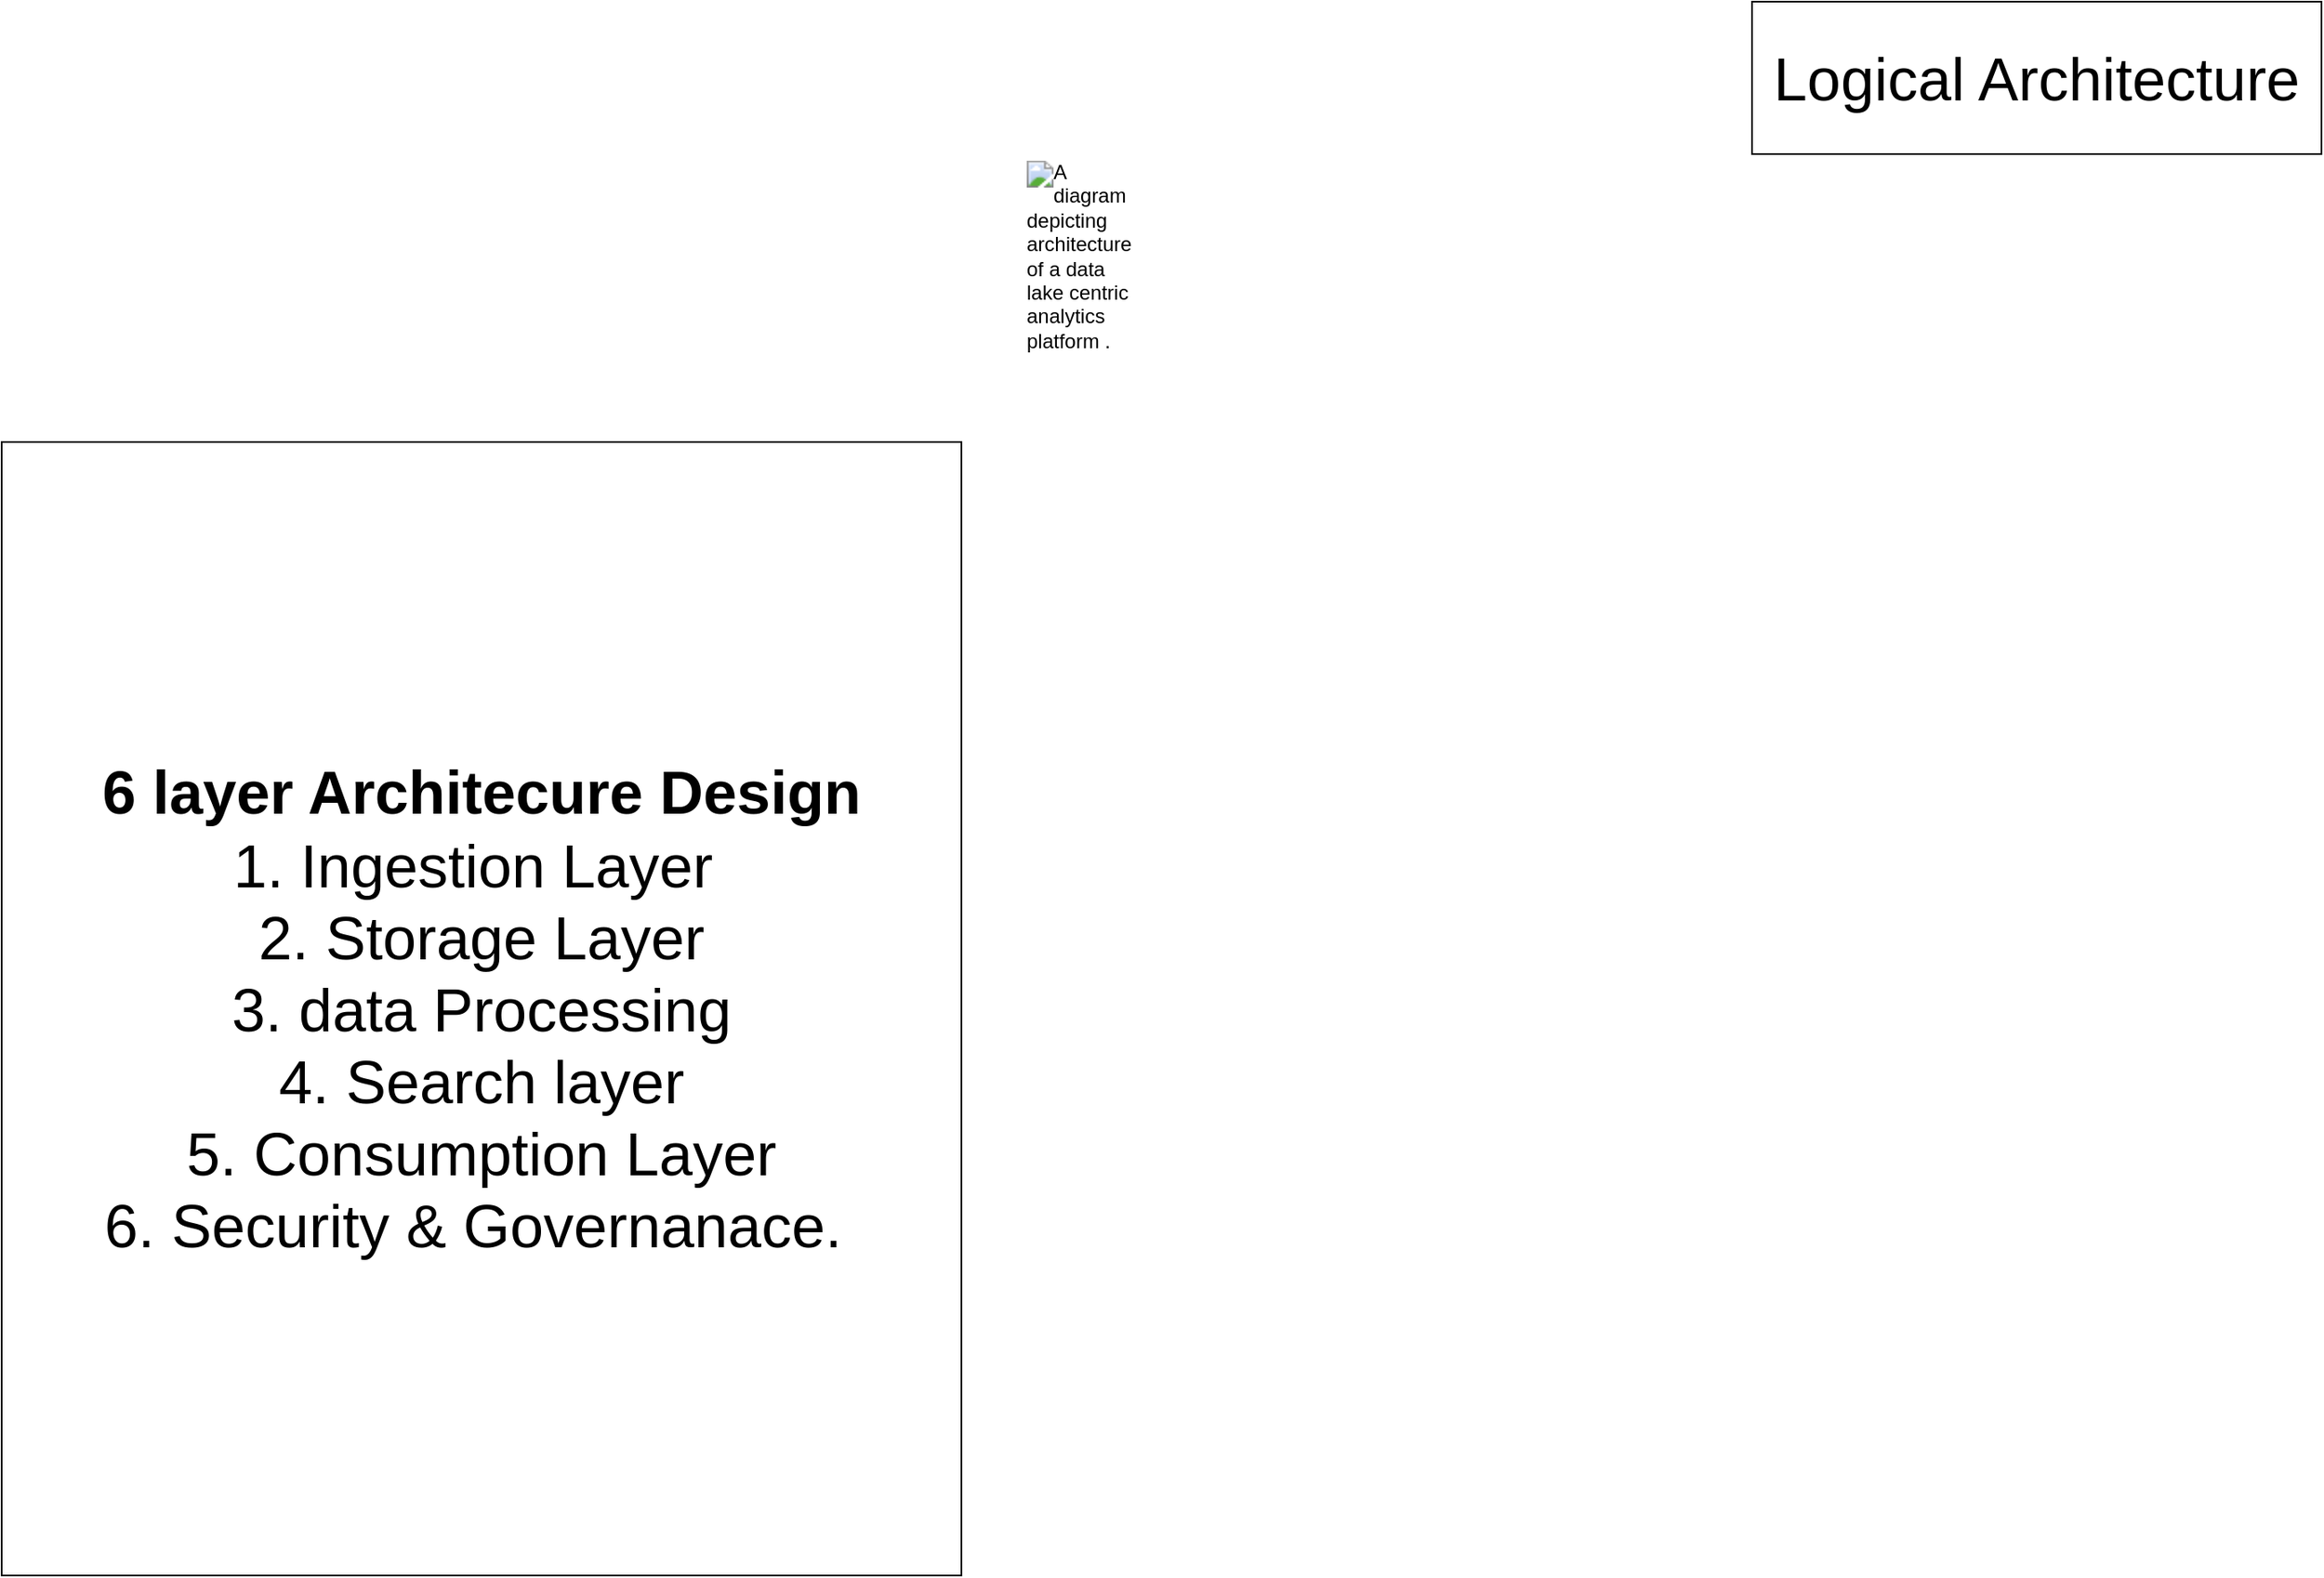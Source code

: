 <mxfile version="28.1.2" pages="2">
  <diagram name="JABIL DATA LAKE LOGICAL HLD" id="-YFDfGHUU_u754_YiHf0">
    <mxGraphModel dx="2888" dy="1192" grid="1" gridSize="10" guides="1" tooltips="1" connect="1" arrows="1" fold="1" page="0" pageScale="1" pageWidth="850" pageHeight="1100" background="#ffffff" math="0" shadow="0">
      <root>
        <mxCell id="0" />
        <mxCell id="1" parent="0" />
        <UserObject label="&lt;img src=&quot;https://docs.aws.amazon.com/images/whitepapers/latest/aws-serverless-data-analytics-pipeline/images/dl-analytics.png&quot; alt=&quot;A diagram depicting architecture of a data lake centric analytics platform .&quot;&gt;" id="8NLZPGmA31tU2e186tmJ-2">
          <mxCell style="text;whiteSpace=wrap;html=1;" vertex="1" parent="1">
            <mxGeometry x="240" y="254.889" width="28" height="36" as="geometry" />
          </mxCell>
        </UserObject>
        <mxCell id="8NLZPGmA31tU2e186tmJ-3" value="&lt;font style=&quot;font-size: 36px;&quot;&gt;Logical Architecture&lt;/font&gt;" style="rounded=0;whiteSpace=wrap;html=1;" vertex="1" parent="1">
          <mxGeometry x="675" y="167" width="340" height="91" as="geometry" />
        </mxCell>
        <mxCell id="8NLZPGmA31tU2e186tmJ-5" value="&lt;font style=&quot;font-size: 36px;&quot;&gt;&lt;b&gt;6 layer Architecure Design&lt;/b&gt;&lt;/font&gt;&lt;div&gt;&lt;font style=&quot;font-size: 36px;&quot;&gt;1. Ingestion Layer&amp;nbsp;&lt;/font&gt;&lt;/div&gt;&lt;div&gt;&lt;font style=&quot;font-size: 36px;&quot;&gt;2. Storage Layer&lt;/font&gt;&lt;/div&gt;&lt;div&gt;&lt;font style=&quot;font-size: 36px;&quot;&gt;3. data Processing&lt;/font&gt;&lt;/div&gt;&lt;div&gt;&lt;font style=&quot;font-size: 36px;&quot;&gt;4. Search layer&lt;/font&gt;&lt;/div&gt;&lt;div&gt;&lt;font style=&quot;font-size: 36px;&quot;&gt;5. Consumption Layer&lt;/font&gt;&lt;/div&gt;&lt;div&gt;&lt;font style=&quot;font-size: 36px;&quot;&gt;6. Security &amp;amp; Governanace.&amp;nbsp;&lt;/font&gt;&lt;/div&gt;" style="rounded=0;whiteSpace=wrap;html=1;" vertex="1" parent="1">
          <mxGeometry x="-370" y="430" width="573" height="677" as="geometry" />
        </mxCell>
      </root>
    </mxGraphModel>
  </diagram>
  <diagram id="VfmURyF4W2bEY89AcFUT" name="JABIL DATA LAKE-SERVERLESS HLD">
    <mxGraphModel dx="6576" dy="3984" grid="1" gridSize="10" guides="0" tooltips="1" connect="1" arrows="1" fold="1" page="0" pageScale="1" pageWidth="827" pageHeight="1169" background="#FFFFFF" math="0" shadow="0">
      <root>
        <mxCell id="0" />
        <mxCell id="1" parent="0" />
        <mxCell id="KSOlp6hTZjQlTHWHe6NI-13" value="" style="whiteSpace=wrap;html=1;direction=south;fillColor=light-dark(#66B2FF, #0c549d);points=[[0,0,0,0,0],[0,0.25,0,0,0],[0,0.5,0,0,0],[0,0.75,0,0,0],[0,1,0,0,0],[0.25,0,0,0,0],[0.25,1,0,0,0],[0.5,1,0,0,0],[0.75,0,0,0,0],[0.75,1,0,0,0],[0.96,0.09,0,0,0],[0.98,0.33,0,0,0],[0.99,0.12,0,0,0],[0.99,0.32,0,0,0],[0.99,0.34,0,0,0],[0.99,0.6,0,0,0],[1,0,0,0,0],[1,0.08,0,0,0],[1,0.08,0,1,0],[1,0.15,0,1,0],[1,0.17,0,3,0],[1,0.19,0,0,0],[1,0.22,0,1,0],[1,0.25,0,0,0],[1,0.39,0,1,0],[1,0.43,0,1,0],[1,0.47,0,2,0],[1,0.5,0,0,0],[1,0.58,0,0,0],[1,0.68,0,0,0],[1,0.75,0,0,0],[1,0.82,0,4,0],[1,0.91,0,4,0],[1,1,0,0,0]];rounded=0;" vertex="1" parent="1">
          <mxGeometry x="55.0" y="-8" width="119.23" height="730" as="geometry" />
        </mxCell>
        <mxCell id="KSOlp6hTZjQlTHWHe6NI-35" style="edgeStyle=orthogonalEdgeStyle;rounded=0;orthogonalLoop=1;jettySize=auto;html=1;exitX=1;exitY=0.25;exitDx=0;exitDy=0;exitPerimeter=0;fillColor=#cdeb8b;strokeColor=#36393d;strokeWidth=3;flowAnimation=0;" edge="1" parent="1" source="GlIaEWgltcIv1uR_gTgp-1" target="KSOlp6hTZjQlTHWHe6NI-14">
          <mxGeometry relative="1" as="geometry" />
        </mxCell>
        <mxCell id="GlIaEWgltcIv1uR_gTgp-1" value="" style="points=[[0,0,0],[0.25,0,0],[0.5,0,0],[0.75,0,0],[1,0,0],[0,1,0],[0.25,1,0],[0.5,1,0],[0.75,1,0],[1,1,0],[0,0.25,0],[0,0.5,0],[0,0.75,0],[1,0.25,0],[1,0.5,0],[1,0.75,0]];outlineConnect=0;fontColor=#232F3E;fillColor=#8C4FFF;strokeColor=#ffffff;dashed=0;verticalLabelPosition=bottom;verticalAlign=top;align=center;html=1;fontSize=12;fontStyle=0;aspect=fixed;shape=mxgraph.aws4.resourceIcon;resIcon=mxgraph.aws4.data_exchange;rounded=0;" vertex="1" parent="1">
          <mxGeometry x="80" y="10" width="50" height="50" as="geometry" />
        </mxCell>
        <mxCell id="KSOlp6hTZjQlTHWHe6NI-37" style="edgeStyle=orthogonalEdgeStyle;rounded=0;orthogonalLoop=1;jettySize=auto;html=1;exitX=1;exitY=0.5;exitDx=0;exitDy=0;exitPerimeter=0;fillColor=#cdeb8b;strokeColor=#36393d;startArrow=none;startFill=0;endArrow=none;endFill=0;" edge="1" parent="1" source="GlIaEWgltcIv1uR_gTgp-2">
          <mxGeometry relative="1" as="geometry">
            <mxPoint x="382" y="145" as="targetPoint" />
          </mxGeometry>
        </mxCell>
        <mxCell id="GlIaEWgltcIv1uR_gTgp-2" value="" style="points=[[0,0,0],[0.25,0,0],[0.5,0,0],[0.75,0,0],[1,0,0],[0,1,0],[0.25,1,0],[0.5,1,0],[0.75,1,0],[1,1,0],[0,0.25,0],[0,0.5,0],[0,0.75,0],[1,0.25,0],[1,0.5,0],[1,0.75,0]];outlineConnect=0;fontColor=#232F3E;fillColor=#E7157B;strokeColor=#ffffff;dashed=0;verticalLabelPosition=bottom;verticalAlign=top;align=center;html=1;fontSize=12;fontStyle=0;aspect=fixed;shape=mxgraph.aws4.resourceIcon;resIcon=mxgraph.aws4.appflow;rounded=0;" vertex="1" parent="1">
          <mxGeometry x="80" y="120" width="50" height="50" as="geometry" />
        </mxCell>
        <mxCell id="KSOlp6hTZjQlTHWHe6NI-39" style="edgeStyle=orthogonalEdgeStyle;rounded=0;orthogonalLoop=1;jettySize=auto;html=1;exitX=1;exitY=0.5;exitDx=0;exitDy=0;exitPerimeter=0;endArrow=none;endFill=0;fillColor=#cdeb8b;strokeColor=#36393d;strokeWidth=1;" edge="1" parent="1" source="KSOlp6hTZjQlTHWHe6NI-1">
          <mxGeometry relative="1" as="geometry">
            <mxPoint x="385.556" y="260" as="targetPoint" />
          </mxGeometry>
        </mxCell>
        <mxCell id="KSOlp6hTZjQlTHWHe6NI-1" value="" style="points=[[0,0,0],[0.25,0,0],[0.5,0,0],[0.75,0,0],[1,0,0],[0,1,0],[0.25,1,0],[0.5,1,0],[0.75,1,0],[1,1,0],[0,0.25,0],[0,0.5,0],[0,0.75,0],[1,0.25,0],[1,0.5,0],[1,0.75,0]];outlineConnect=0;fontColor=#232F3E;fillColor=#ED7100;strokeColor=#ffffff;dashed=0;verticalLabelPosition=bottom;verticalAlign=top;align=center;html=1;fontSize=12;fontStyle=0;aspect=fixed;shape=mxgraph.aws4.resourceIcon;resIcon=mxgraph.aws4.fargate;rounded=0;" vertex="1" parent="1">
          <mxGeometry x="80" y="230" width="60" height="60" as="geometry" />
        </mxCell>
        <mxCell id="KSOlp6hTZjQlTHWHe6NI-40" style="edgeStyle=orthogonalEdgeStyle;rounded=0;orthogonalLoop=1;jettySize=auto;html=1;endArrow=none;endFill=0;fillColor=#cdeb8b;strokeColor=#36393d;exitX=0.819;exitY=0.426;exitDx=0;exitDy=0;exitPerimeter=0;" edge="1" parent="1" source="KSOlp6hTZjQlTHWHe6NI-2">
          <mxGeometry relative="1" as="geometry">
            <mxPoint x="385.111" y="367.667" as="targetPoint" />
          </mxGeometry>
        </mxCell>
        <mxCell id="KSOlp6hTZjQlTHWHe6NI-2" value="" style="outlineConnect=0;fontColor=#232F3E;gradientColor=none;fillColor=#01A88D;strokeColor=none;dashed=0;verticalLabelPosition=bottom;verticalAlign=top;align=center;html=1;fontSize=12;fontStyle=0;aspect=fixed;shape=mxgraph.aws4.transfer_for_sftp_resource;rounded=0;" vertex="1" parent="1">
          <mxGeometry x="99" y="343" width="58.46" height="60" as="geometry" />
        </mxCell>
        <mxCell id="KSOlp6hTZjQlTHWHe6NI-41" style="edgeStyle=orthogonalEdgeStyle;rounded=0;orthogonalLoop=1;jettySize=auto;html=1;exitX=1;exitY=0.5;exitDx=0;exitDy=0;exitPerimeter=0;endArrow=none;endFill=0;fillColor=#cdeb8b;strokeColor=#36393d;entryX=0.102;entryY=0.893;entryDx=0;entryDy=0;entryPerimeter=0;" edge="1" parent="1" source="KSOlp6hTZjQlTHWHe6NI-3" target="KSOlp6hTZjQlTHWHe6NI-14">
          <mxGeometry relative="1" as="geometry">
            <mxPoint x="340" y="458" as="targetPoint" />
          </mxGeometry>
        </mxCell>
        <mxCell id="KSOlp6hTZjQlTHWHe6NI-3" value="" style="points=[[0,0,0],[0.25,0,0],[0.5,0,0],[0.75,0,0],[1,0,0],[0,1,0],[0.25,1,0],[0.5,1,0],[0.75,1,0],[1,1,0],[0,0.25,0],[0,0.5,0],[0,0.75,0],[1,0.25,0],[1,0.5,0],[1,0.75,0]];outlineConnect=0;fontColor=#232F3E;fillColor=#8C4FFF;strokeColor=#ffffff;dashed=0;verticalLabelPosition=bottom;verticalAlign=top;align=center;html=1;fontSize=12;fontStyle=0;aspect=fixed;shape=mxgraph.aws4.resourceIcon;resIcon=mxgraph.aws4.kinesis_data_firehose;rounded=0;" vertex="1" parent="1">
          <mxGeometry x="90.77" y="430" width="50" height="50" as="geometry" />
        </mxCell>
        <mxCell id="KSOlp6hTZjQlTHWHe6NI-42" style="edgeStyle=orthogonalEdgeStyle;rounded=0;orthogonalLoop=1;jettySize=auto;html=1;exitX=1;exitY=0.5;exitDx=0;exitDy=0;exitPerimeter=0;fillColor=#cdeb8b;strokeColor=#36393d;endArrow=none;endFill=0;" edge="1" parent="1" source="KSOlp6hTZjQlTHWHe6NI-4">
          <mxGeometry relative="1" as="geometry">
            <mxPoint x="384.667" y="560" as="targetPoint" />
          </mxGeometry>
        </mxCell>
        <mxCell id="KSOlp6hTZjQlTHWHe6NI-4" value="" style="points=[[0,0,0],[0.25,0,0],[0.5,0,0],[0.75,0,0],[1,0,0],[0,1,0],[0.25,1,0],[0.5,1,0],[0.75,1,0],[1,1,0],[0,0.25,0],[0,0.5,0],[0,0.75,0],[1,0.25,0],[1,0.5,0],[1,0.75,0]];outlineConnect=0;fontColor=#232F3E;fillColor=#01A88D;strokeColor=#ffffff;dashed=0;verticalLabelPosition=bottom;verticalAlign=top;align=center;html=1;fontSize=12;fontStyle=0;aspect=fixed;shape=mxgraph.aws4.resourceIcon;resIcon=mxgraph.aws4.datasync;rounded=0;" vertex="1" parent="1">
          <mxGeometry x="90.77" y="530" width="60" height="60" as="geometry" />
        </mxCell>
        <mxCell id="KSOlp6hTZjQlTHWHe6NI-38" style="edgeStyle=orthogonalEdgeStyle;rounded=0;orthogonalLoop=1;jettySize=auto;html=1;exitX=1;exitY=0.5;exitDx=0;exitDy=0;exitPerimeter=0;fillColor=#cdeb8b;strokeColor=#36393d;strokeWidth=3;" edge="1" parent="1" source="KSOlp6hTZjQlTHWHe6NI-5" target="KSOlp6hTZjQlTHWHe6NI-14">
          <mxGeometry relative="1" as="geometry" />
        </mxCell>
        <mxCell id="KSOlp6hTZjQlTHWHe6NI-5" value="" style="points=[[0,0,0],[0.25,0,0],[0.5,0,0],[0.75,0,0],[1,0,0],[0,1,0],[0.25,1,0],[0.5,1,0],[0.75,1,0],[1,1,0],[0,0.25,0],[0,0.5,0],[0,0.75,0],[1,0.25,0],[1,0.5,0],[1,0.75,0]];outlineConnect=0;fontColor=#232F3E;fillColor=#01A88D;strokeColor=#ffffff;dashed=0;verticalLabelPosition=bottom;verticalAlign=top;align=center;html=1;fontSize=12;fontStyle=0;aspect=fixed;shape=mxgraph.aws4.resourceIcon;resIcon=mxgraph.aws4.database_migration_service;rounded=0;" vertex="1" parent="1">
          <mxGeometry x="90.77" y="630" width="60" height="60" as="geometry" />
        </mxCell>
        <mxCell id="KSOlp6hTZjQlTHWHe6NI-6" value="AWS Data Exchange" style="text;strokeColor=none;align=center;fillColor=none;html=1;verticalAlign=middle;whiteSpace=wrap;rounded=0;" vertex="1" parent="1">
          <mxGeometry x="78.46" y="70" width="60" height="30" as="geometry" />
        </mxCell>
        <mxCell id="KSOlp6hTZjQlTHWHe6NI-7" value="Amazon App Flow" style="text;strokeColor=none;align=center;fillColor=none;html=1;verticalAlign=middle;whiteSpace=wrap;rounded=0;" vertex="1" parent="1">
          <mxGeometry x="75" y="180" width="60" height="30" as="geometry" />
        </mxCell>
        <mxCell id="KSOlp6hTZjQlTHWHe6NI-8" value="AWS Fargate" style="text;strokeColor=none;align=center;fillColor=none;html=1;verticalAlign=middle;whiteSpace=wrap;rounded=0;" vertex="1" parent="1">
          <mxGeometry x="80.77" y="290" width="60" height="30" as="geometry" />
        </mxCell>
        <mxCell id="KSOlp6hTZjQlTHWHe6NI-9" value="AWS Kinesis Data Firehose&lt;div&gt;&lt;br&gt;&lt;/div&gt;" style="text;strokeColor=none;align=center;fillColor=none;html=1;verticalAlign=middle;whiteSpace=wrap;rounded=0;" vertex="1" parent="1">
          <mxGeometry x="70.19" y="490" width="86.54" height="30" as="geometry" />
        </mxCell>
        <mxCell id="KSOlp6hTZjQlTHWHe6NI-10" value="RAW DATA (csv, xml, json)" style="text;strokeColor=none;align=center;fillColor=none;html=1;verticalAlign=middle;whiteSpace=wrap;rounded=0;" vertex="1" parent="1">
          <mxGeometry x="260" y="340" width="82.5" height="20" as="geometry" />
        </mxCell>
        <mxCell id="KSOlp6hTZjQlTHWHe6NI-11" value="&lt;div&gt;AWS Data Sync&lt;/div&gt;" style="text;strokeColor=none;align=center;fillColor=none;html=1;verticalAlign=middle;whiteSpace=wrap;rounded=0;" vertex="1" parent="1">
          <mxGeometry x="78.46" y="600" width="86.54" height="30" as="geometry" />
        </mxCell>
        <mxCell id="KSOlp6hTZjQlTHWHe6NI-12" value="AWS DMS" style="text;html=1;align=center;verticalAlign=middle;resizable=0;points=[];autosize=1;strokeColor=none;fillColor=none;rounded=0;" vertex="1" parent="1">
          <mxGeometry x="84.23" y="690" width="80" height="30" as="geometry" />
        </mxCell>
        <mxCell id="GeSTYEK9YcsJX1a9Z2KH-15" value="" style="edgeStyle=orthogonalEdgeStyle;rounded=0;orthogonalLoop=1;jettySize=auto;html=1;strokeColor=#000000;strokeWidth=3;dashed=1;dashPattern=8 8;flowAnimation=1;" edge="1" parent="1" source="KSOlp6hTZjQlTHWHe6NI-14" target="GeSTYEK9YcsJX1a9Z2KH-4">
          <mxGeometry relative="1" as="geometry" />
        </mxCell>
        <mxCell id="KSOlp6hTZjQlTHWHe6NI-14" value="c" style="outlineConnect=0;fontColor=#232F3E;gradientColor=none;fillColor=#7AA116;strokeColor=none;dashed=0;verticalLabelPosition=bottom;verticalAlign=top;align=center;html=1;fontSize=12;fontStyle=0;aspect=fixed;pointerEvents=1;shape=mxgraph.aws4.bucket;rounded=0;" vertex="1" parent="1">
          <mxGeometry x="345" y="398" width="75" height="78" as="geometry" />
        </mxCell>
        <mxCell id="KSOlp6hTZjQlTHWHe6NI-16" value="&lt;font style=&quot;font-size: 24px;&quot;&gt;Third Party&lt;/font&gt;&lt;div&gt;&lt;font style=&quot;font-size: 24px;&quot;&gt;Data&lt;/font&gt;&lt;/div&gt;" style="whiteSpace=wrap;html=1;aspect=fixed;rounded=0;" vertex="1" parent="1">
          <mxGeometry x="-520" y="-40" width="140" height="140" as="geometry" />
        </mxCell>
        <mxCell id="KSOlp6hTZjQlTHWHe6NI-29" style="edgeStyle=orthogonalEdgeStyle;rounded=0;orthogonalLoop=1;jettySize=auto;html=1;exitX=1;exitY=0.5;exitDx=0;exitDy=0;entryX=0.008;entryY=0.383;entryDx=0;entryDy=0;entryPerimeter=0;fillColor=#cdeb8b;strokeColor=#36393d;flowAnimation=1;strokeWidth=4;" edge="1" parent="1" source="KSOlp6hTZjQlTHWHe6NI-19" target="KSOlp6hTZjQlTHWHe6NI-2">
          <mxGeometry relative="1" as="geometry">
            <Array as="points">
              <mxPoint x="-380" y="280" />
              <mxPoint x="-140" y="280" />
              <mxPoint x="-140" y="366" />
            </Array>
          </mxGeometry>
        </mxCell>
        <mxCell id="KSOlp6hTZjQlTHWHe6NI-19" value="&lt;font style=&quot;font-size: 24px;&quot;&gt;SAAS PartnerData&lt;/font&gt;" style="whiteSpace=wrap;html=1;aspect=fixed;rounded=0;" vertex="1" parent="1">
          <mxGeometry x="-530" y="140" width="150" height="150" as="geometry" />
        </mxCell>
        <mxCell id="KSOlp6hTZjQlTHWHe6NI-20" value="&lt;font style=&quot;font-size: 22px;&quot;&gt;Live Streaming Data&lt;/font&gt;" style="whiteSpace=wrap;html=1;aspect=fixed;rounded=0;opacity=80;" vertex="1" parent="1">
          <mxGeometry x="-530" y="330" width="140" height="140" as="geometry" />
        </mxCell>
        <mxCell id="KSOlp6hTZjQlTHWHe6NI-31" style="edgeStyle=orthogonalEdgeStyle;rounded=0;orthogonalLoop=1;jettySize=auto;html=1;exitX=1;exitY=0.25;exitDx=0;exitDy=0;fillColor=#cdeb8b;strokeColor=#36393d;flowAnimation=1;strokeWidth=5;" edge="1" parent="1" source="KSOlp6hTZjQlTHWHe6NI-21" target="KSOlp6hTZjQlTHWHe6NI-4">
          <mxGeometry relative="1" as="geometry" />
        </mxCell>
        <mxCell id="KSOlp6hTZjQlTHWHe6NI-21" value="&lt;font style=&quot;font-size: 24px;&quot;&gt;File Share&lt;/font&gt;" style="whiteSpace=wrap;html=1;aspect=fixed;rounded=0;" vertex="1" parent="1">
          <mxGeometry x="-1120" y="540" width="170" height="170" as="geometry" />
        </mxCell>
        <mxCell id="KSOlp6hTZjQlTHWHe6NI-32" value="" style="edgeStyle=orthogonalEdgeStyle;rounded=0;orthogonalLoop=1;jettySize=auto;html=1;entryX=0;entryY=0.5;entryDx=0;entryDy=0;entryPerimeter=0;fillColor=#cdeb8b;strokeColor=#36393d;flowAnimation=1;strokeWidth=5;" edge="1" parent="1" source="KSOlp6hTZjQlTHWHe6NI-22" target="KSOlp6hTZjQlTHWHe6NI-5">
          <mxGeometry relative="1" as="geometry">
            <Array as="points">
              <mxPoint x="-650" y="980" />
              <mxPoint x="-650" y="880" />
              <mxPoint x="91" y="880" />
            </Array>
          </mxGeometry>
        </mxCell>
        <mxCell id="KSOlp6hTZjQlTHWHe6NI-22" value="&lt;font style=&quot;font-size: 24px;&quot;&gt;On-Prem Database&lt;/font&gt;" style="whiteSpace=wrap;html=1;aspect=fixed;rounded=0;" vertex="1" parent="1">
          <mxGeometry x="-1100" y="740" width="180" height="180" as="geometry" />
        </mxCell>
        <mxCell id="KSOlp6hTZjQlTHWHe6NI-26" style="edgeStyle=orthogonalEdgeStyle;rounded=0;orthogonalLoop=1;jettySize=auto;html=1;exitX=0.25;exitY=0;exitDx=0;exitDy=0;entryX=0;entryY=0.25;entryDx=0;entryDy=0;entryPerimeter=0;fillColor=#ffcccc;strokeColor=#36393d;flowAnimation=1;strokeWidth=5;" edge="1" parent="1" source="KSOlp6hTZjQlTHWHe6NI-19" target="GlIaEWgltcIv1uR_gTgp-2">
          <mxGeometry relative="1" as="geometry" />
        </mxCell>
        <mxCell id="KSOlp6hTZjQlTHWHe6NI-27" style="edgeStyle=orthogonalEdgeStyle;rounded=0;orthogonalLoop=1;jettySize=auto;html=1;exitX=0.5;exitY=0;exitDx=0;exitDy=0;entryX=0;entryY=0.25;entryDx=0;entryDy=0;entryPerimeter=0;fillColor=#cdeb8b;strokeColor=#36393d;flowAnimation=1;strokeWidth=5;" edge="1" parent="1" source="KSOlp6hTZjQlTHWHe6NI-19" target="KSOlp6hTZjQlTHWHe6NI-1">
          <mxGeometry relative="1" as="geometry">
            <Array as="points">
              <mxPoint x="-455" y="190" />
              <mxPoint x="-150" y="190" />
              <mxPoint x="-150" y="245" />
            </Array>
          </mxGeometry>
        </mxCell>
        <mxCell id="KSOlp6hTZjQlTHWHe6NI-30" style="edgeStyle=orthogonalEdgeStyle;rounded=0;orthogonalLoop=1;jettySize=auto;html=1;exitX=1;exitY=0.25;exitDx=0;exitDy=0;entryX=0;entryY=0.5;entryDx=0;entryDy=0;entryPerimeter=0;fillColor=#cdeb8b;strokeColor=#36393d;flowAnimation=1;strokeWidth=5;" edge="1" parent="1" source="KSOlp6hTZjQlTHWHe6NI-20" target="KSOlp6hTZjQlTHWHe6NI-3">
          <mxGeometry relative="1" as="geometry" />
        </mxCell>
        <mxCell id="KSOlp6hTZjQlTHWHe6NI-33" style="edgeStyle=orthogonalEdgeStyle;rounded=0;orthogonalLoop=1;jettySize=auto;html=1;entryX=0;entryY=0.5;entryDx=0;entryDy=0;entryPerimeter=0;fillColor=#cdeb8b;strokeColor=#36393d;flowAnimation=1;strokeWidth=5;" edge="1" parent="1" source="KSOlp6hTZjQlTHWHe6NI-16" target="GlIaEWgltcIv1uR_gTgp-1">
          <mxGeometry relative="1" as="geometry" />
        </mxCell>
        <mxCell id="GeSTYEK9YcsJX1a9Z2KH-17" value="" style="edgeStyle=orthogonalEdgeStyle;rounded=0;orthogonalLoop=1;jettySize=auto;html=1;" edge="1" parent="1" source="KSOlp6hTZjQlTHWHe6NI-43" target="GeSTYEK9YcsJX1a9Z2KH-5">
          <mxGeometry relative="1" as="geometry" />
        </mxCell>
        <mxCell id="KSOlp6hTZjQlTHWHe6NI-43" value="&lt;font style=&quot;color: rgb(0, 0, 0); font-size: 18px;&quot;&gt;&lt;b&gt;RAW DATA&lt;/b&gt;&lt;/font&gt;" style="text;html=1;align=center;verticalAlign=middle;resizable=0;points=[];autosize=1;strokeColor=light-dark(default, #b11010);strokeWidth=6;fillColor=none;dashed=1;dashPattern=1 1;rounded=0;" vertex="1" parent="1">
          <mxGeometry x="279" y="423" width="120" height="40" as="geometry" />
        </mxCell>
        <mxCell id="GeSTYEK9YcsJX1a9Z2KH-16" value="" style="edgeStyle=orthogonalEdgeStyle;rounded=0;orthogonalLoop=1;jettySize=auto;html=1;" edge="1" parent="1" source="GeSTYEK9YcsJX1a9Z2KH-5" target="KSOlp6hTZjQlTHWHe6NI-43">
          <mxGeometry relative="1" as="geometry" />
        </mxCell>
        <mxCell id="GeSTYEK9YcsJX1a9Z2KH-19" value="" style="edgeStyle=orthogonalEdgeStyle;rounded=0;orthogonalLoop=1;jettySize=auto;html=1;strokeColor=light-dark(#000000,#000000);strokeWidth=3;flowAnimation=1;" edge="1" parent="1" source="GeSTYEK9YcsJX1a9Z2KH-5" target="GeSTYEK9YcsJX1a9Z2KH-18">
          <mxGeometry relative="1" as="geometry" />
        </mxCell>
        <mxCell id="GeSTYEK9YcsJX1a9Z2KH-45" style="edgeStyle=orthogonalEdgeStyle;orthogonalLoop=1;jettySize=auto;html=1;exitX=0.25;exitY=0;exitDx=0;exitDy=0;entryX=0;entryY=0.25;entryDx=0;entryDy=0;strokeColor=#000000;flowAnimation=1;strokeWidth=5;" edge="1" parent="1" source="GeSTYEK9YcsJX1a9Z2KH-5" target="GeSTYEK9YcsJX1a9Z2KH-42">
          <mxGeometry relative="1" as="geometry" />
        </mxCell>
        <mxCell id="GeSTYEK9YcsJX1a9Z2KH-5" value="" style="whiteSpace=wrap;html=1;fillStyle=solid;fillColor=none;strokeWidth=4;strokeColor=#4C0099;rounded=0;" vertex="1" parent="1">
          <mxGeometry x="494" y="332" width="356" height="188" as="geometry" />
        </mxCell>
        <mxCell id="GeSTYEK9YcsJX1a9Z2KH-1" value="" style="points=[[0,0,0],[0.25,0,0],[0.5,0,0],[0.75,0,0],[1,0,0],[0,1,0],[0.25,1,0],[0.5,1,0],[0.75,1,0],[1,1,0],[0,0.25,0],[0,0.5,0],[0,0.75,0],[1,0.25,0],[1,0.5,0],[1,0.75,0]];outlineConnect=0;fontColor=#232F3E;fillColor=#8C4FFF;strokeColor=#ffffff;dashed=0;verticalLabelPosition=bottom;verticalAlign=top;align=center;html=1;fontSize=12;fontStyle=0;aspect=fixed;shape=mxgraph.aws4.resourceIcon;resIcon=mxgraph.aws4.glue;rounded=0;" vertex="1" parent="1">
          <mxGeometry x="747" y="345" width="68" height="68" as="geometry" />
        </mxCell>
        <mxCell id="GeSTYEK9YcsJX1a9Z2KH-8" value="" style="edgeStyle=orthogonalEdgeStyle;rounded=0;orthogonalLoop=1;jettySize=auto;html=1;strokeColor=light-dark(#000000,#000000);" edge="1" parent="1" source="GeSTYEK9YcsJX1a9Z2KH-4" target="GeSTYEK9YcsJX1a9Z2KH-7">
          <mxGeometry relative="1" as="geometry" />
        </mxCell>
        <mxCell id="GeSTYEK9YcsJX1a9Z2KH-12" value="" style="edgeStyle=orthogonalEdgeStyle;rounded=0;orthogonalLoop=1;jettySize=auto;html=1;strokeColor=#000000;" edge="1" parent="1" source="GeSTYEK9YcsJX1a9Z2KH-4" target="GeSTYEK9YcsJX1a9Z2KH-7">
          <mxGeometry relative="1" as="geometry" />
        </mxCell>
        <mxCell id="GeSTYEK9YcsJX1a9Z2KH-4" value="" style="outlineConnect=0;fontColor=#232F3E;gradientColor=none;fillColor=#8C4FFF;strokeColor=none;dashed=0;verticalLabelPosition=bottom;verticalAlign=top;align=center;html=1;fontSize=12;fontStyle=0;aspect=fixed;pointerEvents=1;shape=mxgraph.aws4.glue_crawlers;rounded=0;" vertex="1" parent="1">
          <mxGeometry x="512" y="388" width="78" height="78" as="geometry" />
        </mxCell>
        <mxCell id="GeSTYEK9YcsJX1a9Z2KH-6" value="" style="points=[[0,0,0],[0.25,0,0],[0.5,0,0],[0.75,0,0],[1,0,0],[0,1,0],[0.25,1,0],[0.5,1,0],[0.75,1,0],[1,1,0],[0,0.25,0],[0,0.5,0],[0,0.75,0],[1,0.25,0],[1,0.5,0],[1,0.75,0]];outlineConnect=0;fontColor=#232F3E;fillColor=#8C4FFF;strokeColor=#ffffff;dashed=0;verticalLabelPosition=bottom;verticalAlign=top;align=center;html=1;fontSize=12;fontStyle=0;aspect=fixed;shape=mxgraph.aws4.resourceIcon;resIcon=mxgraph.aws4.glue;rounded=0;" vertex="1" parent="1">
          <mxGeometry x="750" y="435" width="60" height="60" as="geometry" />
        </mxCell>
        <mxCell id="GeSTYEK9YcsJX1a9Z2KH-7" value="" style="rhombus;whiteSpace=wrap;html=1;fillColor=light-dark(#000000,#F8F8F8);strokeColor=#67AB9F;strokeWidth=4;fillStyle=solid;rounded=0;shadow=0;" vertex="1" parent="1">
          <mxGeometry x="644" y="380" width="80" height="80" as="geometry" />
        </mxCell>
        <mxCell id="GeSTYEK9YcsJX1a9Z2KH-9" style="edgeStyle=orthogonalEdgeStyle;rounded=0;orthogonalLoop=1;jettySize=auto;html=1;exitX=1;exitY=0;exitDx=0;exitDy=0;entryX=0;entryY=0.25;entryDx=0;entryDy=0;entryPerimeter=0;strokeColor=light-dark(#000000,#000000);" edge="1" parent="1" source="GeSTYEK9YcsJX1a9Z2KH-7" target="GeSTYEK9YcsJX1a9Z2KH-1">
          <mxGeometry relative="1" as="geometry" />
        </mxCell>
        <mxCell id="GeSTYEK9YcsJX1a9Z2KH-10" style="edgeStyle=orthogonalEdgeStyle;rounded=0;orthogonalLoop=1;jettySize=auto;html=1;exitX=1;exitY=1;exitDx=0;exitDy=0;entryX=0;entryY=0.5;entryDx=0;entryDy=0;entryPerimeter=0;strokeColor=light-dark(#000000,#000000);" edge="1" parent="1" source="GeSTYEK9YcsJX1a9Z2KH-7" target="GeSTYEK9YcsJX1a9Z2KH-6">
          <mxGeometry relative="1" as="geometry" />
        </mxCell>
        <mxCell id="GeSTYEK9YcsJX1a9Z2KH-13" value="&lt;font style=&quot;font-size: 24px;&quot; color=&quot;#0000ff&quot;&gt;GLUE WORKFLOW&lt;/font&gt;" style="text;strokeColor=#36393d;align=center;fillColor=#eeeeee;html=1;verticalAlign=middle;whiteSpace=wrap;rounded=0;" vertex="1" parent="1">
          <mxGeometry x="490" y="290" width="360" height="30" as="geometry" />
        </mxCell>
        <mxCell id="GeSTYEK9YcsJX1a9Z2KH-36" value="" style="edgeStyle=orthogonalEdgeStyle;rounded=0;orthogonalLoop=1;jettySize=auto;html=1;strokeColor=#000000;strokeWidth=3;flowAnimation=1;" edge="1" parent="1" source="GeSTYEK9YcsJX1a9Z2KH-18" target="GeSTYEK9YcsJX1a9Z2KH-29">
          <mxGeometry relative="1" as="geometry" />
        </mxCell>
        <mxCell id="GeSTYEK9YcsJX1a9Z2KH-18" value="c" style="outlineConnect=0;fontColor=#232F3E;gradientColor=none;fillColor=#7AA116;strokeColor=none;dashed=0;verticalLabelPosition=bottom;verticalAlign=top;align=center;html=1;fontSize=12;fontStyle=0;aspect=fixed;pointerEvents=1;shape=mxgraph.aws4.bucket;rounded=0;" vertex="1" parent="1">
          <mxGeometry x="940" y="390" width="75" height="78" as="geometry" />
        </mxCell>
        <mxCell id="GeSTYEK9YcsJX1a9Z2KH-20" value="&lt;font style=&quot;color: rgb(0, 0, 0); font-size: 24px;&quot;&gt;&lt;b style=&quot;&quot;&gt;Data &lt;font style=&quot;color: rgb(0, 0, 0);&quot;&gt;cleaning&lt;/font&gt;&lt;/b&gt;&lt;/font&gt;" style="text;html=1;align=center;verticalAlign=middle;resizable=0;points=[];autosize=1;strokeColor=none;fillColor=none;rounded=0;" vertex="1" parent="1">
          <mxGeometry x="585" y="520" width="180" height="40" as="geometry" />
        </mxCell>
        <mxCell id="GeSTYEK9YcsJX1a9Z2KH-21" value="&lt;b&gt;&lt;font style=&quot;color: rgb(0, 0, 0); font-size: 21px;&quot;&gt;GLUE JOB TEMPLATES&lt;/font&gt;&lt;/b&gt;" style="text;html=1;align=center;verticalAlign=middle;resizable=0;points=[];autosize=1;strokeColor=none;fillColor=none;rounded=0;" vertex="1" parent="1">
          <mxGeometry x="550" y="560" width="260" height="40" as="geometry" />
        </mxCell>
        <mxCell id="GeSTYEK9YcsJX1a9Z2KH-24" value="" style="points=[[0,0,0],[0.25,0,0],[0.5,0,0],[0.75,0,0],[1,0,0],[0,1,0],[0.25,1,0],[0.5,1,0],[0.75,1,0],[1,1,0],[0,0.25,0],[0,0.5,0],[0,0.75,0],[1,0.25,0],[1,0.5,0],[1,0.75,0]];outlineConnect=0;fontColor=#232F3E;fillColor=#E7157B;strokeColor=#ffffff;dashed=0;verticalLabelPosition=bottom;verticalAlign=top;align=center;html=1;fontSize=12;fontStyle=0;aspect=fixed;shape=mxgraph.aws4.resourceIcon;resIcon=mxgraph.aws4.step_functions;rounded=0;" vertex="1" parent="1">
          <mxGeometry x="990" y="690" width="78" height="78" as="geometry" />
        </mxCell>
        <mxCell id="GeSTYEK9YcsJX1a9Z2KH-46" style="edgeStyle=orthogonalEdgeStyle;orthogonalLoop=1;jettySize=auto;html=1;exitX=0;exitY=0.25;exitDx=0;exitDy=0;entryX=0;entryY=0.75;entryDx=0;entryDy=0;strokeWidth=5;strokeColor=#000000;flowAnimation=1;" edge="1" parent="1" source="GeSTYEK9YcsJX1a9Z2KH-25" target="GeSTYEK9YcsJX1a9Z2KH-42">
          <mxGeometry relative="1" as="geometry" />
        </mxCell>
        <mxCell id="GeSTYEK9YcsJX1a9Z2KH-60" style="edgeStyle=orthogonalEdgeStyle;orthogonalLoop=1;jettySize=auto;html=1;strokeColor=#000000;flowAnimation=1;strokeWidth=5;" edge="1" parent="1" source="GeSTYEK9YcsJX1a9Z2KH-25" target="GeSTYEK9YcsJX1a9Z2KH-58">
          <mxGeometry relative="1" as="geometry" />
        </mxCell>
        <mxCell id="GeSTYEK9YcsJX1a9Z2KH-25" value="" style="whiteSpace=wrap;html=1;fillStyle=solid;fillColor=none;strokeWidth=4;strokeColor=#4C0099;rounded=0;" vertex="1" parent="1">
          <mxGeometry x="1100" y="330" width="356" height="188" as="geometry" />
        </mxCell>
        <mxCell id="GeSTYEK9YcsJX1a9Z2KH-26" value="" style="points=[[0,0,0],[0.25,0,0],[0.5,0,0],[0.75,0,0],[1,0,0],[0,1,0],[0.25,1,0],[0.5,1,0],[0.75,1,0],[1,1,0],[0,0.25,0],[0,0.5,0],[0,0.75,0],[1,0.25,0],[1,0.5,0],[1,0.75,0]];outlineConnect=0;fontColor=#232F3E;fillColor=#8C4FFF;strokeColor=#ffffff;dashed=0;verticalLabelPosition=bottom;verticalAlign=top;align=center;html=1;fontSize=12;fontStyle=0;aspect=fixed;shape=mxgraph.aws4.resourceIcon;resIcon=mxgraph.aws4.glue;rounded=0;" vertex="1" parent="1">
          <mxGeometry x="1353" y="343" width="68" height="68" as="geometry" />
        </mxCell>
        <mxCell id="GeSTYEK9YcsJX1a9Z2KH-27" value="" style="edgeStyle=orthogonalEdgeStyle;rounded=0;orthogonalLoop=1;jettySize=auto;html=1;strokeColor=light-dark(#000000,#000000);" edge="1" parent="1" source="GeSTYEK9YcsJX1a9Z2KH-29" target="GeSTYEK9YcsJX1a9Z2KH-31">
          <mxGeometry relative="1" as="geometry" />
        </mxCell>
        <mxCell id="GeSTYEK9YcsJX1a9Z2KH-28" value="" style="edgeStyle=orthogonalEdgeStyle;rounded=0;orthogonalLoop=1;jettySize=auto;html=1;strokeColor=#000000;" edge="1" parent="1" source="GeSTYEK9YcsJX1a9Z2KH-29" target="GeSTYEK9YcsJX1a9Z2KH-31">
          <mxGeometry relative="1" as="geometry" />
        </mxCell>
        <mxCell id="GeSTYEK9YcsJX1a9Z2KH-29" value="" style="outlineConnect=0;fontColor=#232F3E;gradientColor=none;fillColor=#8C4FFF;strokeColor=none;dashed=0;verticalLabelPosition=bottom;verticalAlign=top;align=center;html=1;fontSize=12;fontStyle=0;aspect=fixed;pointerEvents=1;shape=mxgraph.aws4.glue_crawlers;rounded=0;" vertex="1" parent="1">
          <mxGeometry x="1118" y="386" width="78" height="78" as="geometry" />
        </mxCell>
        <mxCell id="GeSTYEK9YcsJX1a9Z2KH-30" value="" style="points=[[0,0,0],[0.25,0,0],[0.5,0,0],[0.75,0,0],[1,0,0],[0,1,0],[0.25,1,0],[0.5,1,0],[0.75,1,0],[1,1,0],[0,0.25,0],[0,0.5,0],[0,0.75,0],[1,0.25,0],[1,0.5,0],[1,0.75,0]];outlineConnect=0;fontColor=#232F3E;fillColor=#8C4FFF;strokeColor=#ffffff;dashed=0;verticalLabelPosition=bottom;verticalAlign=top;align=center;html=1;fontSize=12;fontStyle=0;aspect=fixed;shape=mxgraph.aws4.resourceIcon;resIcon=mxgraph.aws4.glue;rounded=0;" vertex="1" parent="1">
          <mxGeometry x="1356" y="433" width="60" height="60" as="geometry" />
        </mxCell>
        <mxCell id="GeSTYEK9YcsJX1a9Z2KH-31" value="" style="rhombus;whiteSpace=wrap;html=1;fillColor=light-dark(#000000,#F8F8F8);strokeColor=#67AB9F;strokeWidth=4;fillStyle=solid;rounded=0;shadow=0;" vertex="1" parent="1">
          <mxGeometry x="1250" y="378" width="80" height="80" as="geometry" />
        </mxCell>
        <mxCell id="GeSTYEK9YcsJX1a9Z2KH-32" style="edgeStyle=orthogonalEdgeStyle;rounded=0;orthogonalLoop=1;jettySize=auto;html=1;exitX=1;exitY=0;exitDx=0;exitDy=0;entryX=0;entryY=0.25;entryDx=0;entryDy=0;entryPerimeter=0;strokeColor=light-dark(#000000,#000000);" edge="1" parent="1" source="GeSTYEK9YcsJX1a9Z2KH-31" target="GeSTYEK9YcsJX1a9Z2KH-26">
          <mxGeometry relative="1" as="geometry" />
        </mxCell>
        <mxCell id="GeSTYEK9YcsJX1a9Z2KH-33" style="edgeStyle=orthogonalEdgeStyle;rounded=0;orthogonalLoop=1;jettySize=auto;html=1;exitX=1;exitY=1;exitDx=0;exitDy=0;entryX=0;entryY=0.5;entryDx=0;entryDy=0;entryPerimeter=0;strokeColor=light-dark(#000000,#000000);" edge="1" parent="1" source="GeSTYEK9YcsJX1a9Z2KH-31" target="GeSTYEK9YcsJX1a9Z2KH-30">
          <mxGeometry relative="1" as="geometry" />
        </mxCell>
        <mxCell id="GeSTYEK9YcsJX1a9Z2KH-34" value="&lt;font style=&quot;color: rgb(0, 0, 0); font-size: 24px;&quot;&gt;&lt;b style=&quot;&quot;&gt;Data &lt;font style=&quot;color: rgb(0, 0, 0);&quot;&gt;Normalization&lt;/font&gt;&lt;/b&gt;&lt;/font&gt;" style="text;html=1;align=center;verticalAlign=middle;resizable=0;points=[];autosize=1;strokeColor=none;fillColor=none;rounded=0;" vertex="1" parent="1">
          <mxGeometry x="1161" y="518" width="240" height="40" as="geometry" />
        </mxCell>
        <mxCell id="GeSTYEK9YcsJX1a9Z2KH-35" value="&lt;b&gt;&lt;font style=&quot;color: rgb(0, 0, 0); font-size: 21px;&quot;&gt;GLUE JOB TEMPLATES&lt;/font&gt;&lt;/b&gt;" style="text;html=1;align=center;verticalAlign=middle;resizable=0;points=[];autosize=1;strokeColor=none;fillColor=none;rounded=0;" vertex="1" parent="1">
          <mxGeometry x="1156" y="558" width="260" height="40" as="geometry" />
        </mxCell>
        <mxCell id="GeSTYEK9YcsJX1a9Z2KH-37" value="&lt;font style=&quot;font-size: 24px;&quot; color=&quot;#0000ff&quot;&gt;GLUE WORKFLOW&lt;/font&gt;" style="text;strokeColor=#36393d;align=center;fillColor=#eeeeee;html=1;verticalAlign=middle;whiteSpace=wrap;rounded=0;" vertex="1" parent="1">
          <mxGeometry x="1090" y="290" width="360" height="30" as="geometry" />
        </mxCell>
        <mxCell id="GeSTYEK9YcsJX1a9Z2KH-39" value="&lt;b&gt;&lt;font style=&quot;font-size: 25px; color: rgb(0, 0, 0);&quot;&gt;cleaned data&lt;/font&gt;&lt;/b&gt;" style="text;html=1;align=center;verticalAlign=middle;resizable=0;points=[];autosize=1;strokeColor=none;fillColor=none;rounded=0;" vertex="1" parent="1">
          <mxGeometry x="900" y="490" width="170" height="40" as="geometry" />
        </mxCell>
        <mxCell id="GeSTYEK9YcsJX1a9Z2KH-40" style="edgeStyle=orthogonalEdgeStyle;rounded=0;orthogonalLoop=1;jettySize=auto;html=1;entryX=0.898;entryY=1.003;entryDx=0;entryDy=0;entryPerimeter=0;strokeColor=#000000;strokeWidth=3;flowAnimation=1;" edge="1" parent="1" source="GeSTYEK9YcsJX1a9Z2KH-24" target="GeSTYEK9YcsJX1a9Z2KH-5">
          <mxGeometry relative="1" as="geometry" />
        </mxCell>
        <mxCell id="GeSTYEK9YcsJX1a9Z2KH-41" style="edgeStyle=orthogonalEdgeStyle;rounded=0;orthogonalLoop=1;jettySize=auto;html=1;exitX=1;exitY=0.5;exitDx=0;exitDy=0;exitPerimeter=0;entryX=0.108;entryY=0.996;entryDx=0;entryDy=0;entryPerimeter=0;strokeWidth=3;strokeColor=#000000;flowAnimation=1;" edge="1" parent="1" source="GeSTYEK9YcsJX1a9Z2KH-24" target="GeSTYEK9YcsJX1a9Z2KH-25">
          <mxGeometry relative="1" as="geometry" />
        </mxCell>
        <mxCell id="GeSTYEK9YcsJX1a9Z2KH-42" value="" style="whiteSpace=wrap;html=1;fillColor=#dae8fc;strokeColor=#6c8ebf;" vertex="1" parent="1">
          <mxGeometry x="1220" y="-300" width="460" height="290" as="geometry" />
        </mxCell>
        <mxCell id="GeSTYEK9YcsJX1a9Z2KH-43" value="" style="whiteSpace=wrap;html=1;fillColor=#b1ddf0;strokeColor=#10739e;" vertex="1" parent="1">
          <mxGeometry x="1260" y="-230" width="390" height="160" as="geometry" />
        </mxCell>
        <mxCell id="GeSTYEK9YcsJX1a9Z2KH-44" value="" style="sketch=0;outlineConnect=0;fontColor=#232F3E;gradientColor=none;fillColor=#8C4FFF;strokeColor=none;dashed=0;verticalLabelPosition=bottom;verticalAlign=top;align=center;html=1;fontSize=12;fontStyle=0;aspect=fixed;pointerEvents=1;shape=mxgraph.aws4.glue_data_catalog;" vertex="1" parent="1">
          <mxGeometry x="1290" y="-210" width="72" height="78" as="geometry" />
        </mxCell>
        <mxCell id="GeSTYEK9YcsJX1a9Z2KH-47" value="&lt;font style=&quot;color: rgb(0, 0, 0); font-size: 26px;&quot;&gt;&lt;b style=&quot;&quot;&gt;AWS LAKE FORMATION&lt;/b&gt;&lt;/font&gt;" style="text;html=1;align=center;verticalAlign=middle;resizable=0;points=[];autosize=1;strokeColor=none;fillColor=none;" vertex="1" parent="1">
          <mxGeometry x="1230" y="-300" width="320" height="40" as="geometry" />
        </mxCell>
        <mxCell id="GeSTYEK9YcsJX1a9Z2KH-48" value="&lt;b&gt;&lt;font style=&quot;font-size: 19px; color: rgb(0, 0, 0);&quot;&gt;aws catalogue template&lt;/font&gt;&lt;/b&gt;" style="text;html=1;align=center;verticalAlign=middle;resizable=0;points=[];autosize=1;strokeColor=none;fillColor=none;" vertex="1" parent="1">
          <mxGeometry x="1260" y="-120" width="240" height="40" as="geometry" />
        </mxCell>
        <mxCell id="GeSTYEK9YcsJX1a9Z2KH-49" value="" style="outlineConnect=0;dashed=0;verticalLabelPosition=bottom;verticalAlign=top;align=center;html=1;shape=mxgraph.aws3.network_access_controllist;fillColor=#F58534;gradientColor=none;" vertex="1" parent="1">
          <mxGeometry x="1530" y="-210" width="69" height="72" as="geometry" />
        </mxCell>
        <mxCell id="GeSTYEK9YcsJX1a9Z2KH-52" value="&lt;font style=&quot;font-size: 18px; color: rgb(0, 0, 0);&quot;&gt;&lt;b&gt;ACCESS CONTROL&lt;/b&gt;&lt;/font&gt;" style="text;html=1;align=center;verticalAlign=middle;resizable=0;points=[];autosize=1;strokeColor=none;fillColor=none;" vertex="1" parent="1">
          <mxGeometry x="1500" y="-120" width="190" height="40" as="geometry" />
        </mxCell>
        <mxCell id="GeSTYEK9YcsJX1a9Z2KH-54" value="" style="outlineConnect=0;dashed=0;verticalLabelPosition=bottom;verticalAlign=top;align=center;html=1;shape=mxgraph.aws3.add_on;fillColor=#759C3E;gradientColor=none;" vertex="1" parent="1">
          <mxGeometry x="1440" y="-200" width="49.5" height="27" as="geometry" />
        </mxCell>
        <mxCell id="GeSTYEK9YcsJX1a9Z2KH-55" value="Amazon CloudSearch" style="sketch=0;outlineConnect=0;fontColor=#232F3E;gradientColor=none;strokeColor=#ffffff;fillColor=#232F3E;dashed=0;verticalLabelPosition=middle;verticalAlign=bottom;align=center;html=1;whiteSpace=wrap;fontSize=10;fontStyle=1;spacing=3;shape=mxgraph.aws4.productIcon;prIcon=mxgraph.aws4.cloudsearch;" vertex="1" parent="1">
          <mxGeometry x="1600" y="-310" width="70" height="80" as="geometry" />
        </mxCell>
        <mxCell id="GeSTYEK9YcsJX1a9Z2KH-56" value="" style="whiteSpace=wrap;html=1;direction=south;fillColor=#bac8d3;strokeColor=#23445d;" vertex="1" parent="1">
          <mxGeometry x="1900" y="-340" width="230" height="930" as="geometry" />
        </mxCell>
        <mxCell id="GeSTYEK9YcsJX1a9Z2KH-57" value="" style="sketch=0;points=[[0,0,0],[0.25,0,0],[0.5,0,0],[0.75,0,0],[1,0,0],[0,1,0],[0.25,1,0],[0.5,1,0],[0.75,1,0],[1,1,0],[0,0.25,0],[0,0.5,0],[0,0.75,0],[1,0.25,0],[1,0.5,0],[1,0.75,0]];outlineConnect=0;fontColor=#232F3E;fillColor=#8C4FFF;strokeColor=#ffffff;dashed=0;verticalLabelPosition=bottom;verticalAlign=top;align=center;html=1;fontSize=12;fontStyle=0;aspect=fixed;shape=mxgraph.aws4.resourceIcon;resIcon=mxgraph.aws4.athena;" vertex="1" parent="1">
          <mxGeometry x="1940" y="-190" width="100" height="100" as="geometry" />
        </mxCell>
        <mxCell id="GeSTYEK9YcsJX1a9Z2KH-58" value="c" style="outlineConnect=0;fontColor=#232F3E;gradientColor=none;fillColor=#7AA116;strokeColor=none;dashed=0;verticalLabelPosition=bottom;verticalAlign=top;align=center;html=1;fontSize=12;fontStyle=0;aspect=fixed;pointerEvents=1;shape=mxgraph.aws4.bucket;rounded=0;points=[];" vertex="1" parent="1">
          <mxGeometry x="1590" y="320" width="105.78" height="110" as="geometry" />
        </mxCell>
        <mxCell id="GeSTYEK9YcsJX1a9Z2KH-59" value="&lt;font style=&quot;font-size: 26px; color: rgb(0, 0, 0);&quot;&gt;Partitioned /&amp;nbsp;&lt;/font&gt;&lt;div&gt;&lt;font style=&quot;font-size: 26px; color: rgb(0, 0, 0);&quot;&gt;structured data&lt;/font&gt;&lt;/div&gt;" style="text;html=1;align=center;verticalAlign=middle;resizable=0;points=[];autosize=1;strokeColor=none;fillColor=none;" vertex="1" parent="1">
          <mxGeometry x="1560" y="500" width="200" height="80" as="geometry" />
        </mxCell>
        <mxCell id="GeSTYEK9YcsJX1a9Z2KH-61" style="edgeStyle=orthogonalEdgeStyle;orthogonalLoop=1;jettySize=auto;html=1;entryX=0;entryY=0.5;entryDx=0;entryDy=0;entryPerimeter=0;strokeColor=#000000;strokeWidth=5;flowAnimation=1;" edge="1" parent="1" source="GeSTYEK9YcsJX1a9Z2KH-58" target="GeSTYEK9YcsJX1a9Z2KH-57">
          <mxGeometry relative="1" as="geometry">
            <Array as="points">
              <mxPoint x="1808" y="360" />
              <mxPoint x="1808" y="-140" />
            </Array>
          </mxGeometry>
        </mxCell>
        <mxCell id="GeSTYEK9YcsJX1a9Z2KH-62" style="edgeStyle=orthogonalEdgeStyle;orthogonalLoop=1;jettySize=auto;html=1;exitX=1;exitY=0.25;exitDx=0;exitDy=0;entryX=0.5;entryY=0;entryDx=0;entryDy=0;entryPerimeter=0;strokeColor=#000000;strokeWidth=3;flowAnimation=1;" edge="1" parent="1" source="GeSTYEK9YcsJX1a9Z2KH-42" target="GeSTYEK9YcsJX1a9Z2KH-57">
          <mxGeometry relative="1" as="geometry" />
        </mxCell>
        <mxCell id="GeSTYEK9YcsJX1a9Z2KH-64" value="" style="sketch=0;points=[[0,0,0],[0.25,0,0],[0.5,0,0],[0.75,0,0],[1,0,0],[0,1,0],[0.25,1,0],[0.5,1,0],[0.75,1,0],[1,1,0],[0,0.25,0],[0,0.5,0],[0,0.75,0],[1,0.25,0],[1,0.5,0],[1,0.75,0]];outlineConnect=0;fontColor=#232F3E;fillColor=#01A88D;strokeColor=#ffffff;dashed=0;verticalLabelPosition=bottom;verticalAlign=top;align=center;html=1;fontSize=12;fontStyle=0;aspect=fixed;shape=mxgraph.aws4.resourceIcon;resIcon=mxgraph.aws4.sagemaker;" vertex="1" parent="1">
          <mxGeometry x="1980" y="450" width="78" height="78" as="geometry" />
        </mxCell>
        <mxCell id="GeSTYEK9YcsJX1a9Z2KH-65" style="edgeStyle=orthogonalEdgeStyle;orthogonalLoop=1;jettySize=auto;html=1;entryX=0;entryY=0.5;entryDx=0;entryDy=0;entryPerimeter=0;strokeWidth=3;flowAnimation=1;strokeColor=#000000;" edge="1" parent="1" source="GeSTYEK9YcsJX1a9Z2KH-58" target="GeSTYEK9YcsJX1a9Z2KH-64">
          <mxGeometry relative="1" as="geometry">
            <Array as="points">
              <mxPoint x="1643" y="470" />
              <mxPoint x="1838" y="470" />
              <mxPoint x="1838" y="489" />
            </Array>
          </mxGeometry>
        </mxCell>
        <mxCell id="GeSTYEK9YcsJX1a9Z2KH-66" value="" style="sketch=0;points=[[0,0,0],[0.25,0,0],[0.5,0,0],[0.75,0,0],[1,0,0],[0,1,0],[0.25,1,0],[0.5,1,0],[0.75,1,0],[1,1,0],[0,0.25,0],[0,0.5,0],[0,0.75,0],[1,0.25,0],[1,0.5,0],[1,0.75,0]];outlineConnect=0;fontColor=#232F3E;fillColor=#8C4FFF;strokeColor=#ffffff;dashed=0;verticalLabelPosition=bottom;verticalAlign=top;align=center;html=1;fontSize=12;fontStyle=0;aspect=fixed;shape=mxgraph.aws4.resourceIcon;resIcon=mxgraph.aws4.quicksight;" vertex="1" parent="1">
          <mxGeometry x="1960" y="10" width="78" height="78" as="geometry" />
        </mxCell>
        <mxCell id="GeSTYEK9YcsJX1a9Z2KH-67" value="" style="sketch=0;outlineConnect=0;fontColor=#232F3E;gradientColor=none;fillColor=#8C4FFF;strokeColor=none;dashed=0;verticalLabelPosition=bottom;verticalAlign=top;align=center;html=1;fontSize=12;fontStyle=0;aspect=fixed;pointerEvents=1;shape=mxgraph.aws4.quicksight_paginated_reports;" vertex="1" parent="1">
          <mxGeometry x="1970" y="180" width="62" height="78" as="geometry" />
        </mxCell>
        <mxCell id="GeSTYEK9YcsJX1a9Z2KH-68" value="&lt;b&gt;&lt;font style=&quot;font-size: 20px; color: rgb(0, 0, 0);&quot;&gt;AWS QUICKSIGHT&lt;/font&gt;&lt;/b&gt;" style="text;html=1;align=center;verticalAlign=middle;resizable=0;points=[];autosize=1;strokeColor=none;fillColor=none;" vertex="1" parent="1">
          <mxGeometry x="1910" y="120" width="200" height="40" as="geometry" />
        </mxCell>
        <mxCell id="GeSTYEK9YcsJX1a9Z2KH-70" value="&lt;b&gt;&lt;font style=&quot;color: rgb(0, 0, 0); font-size: 20px;&quot;&gt;PAGINATED REPORT&lt;/font&gt;&lt;/b&gt;" style="text;html=1;align=center;verticalAlign=middle;resizable=0;points=[];autosize=1;strokeColor=none;fillColor=none;" vertex="1" parent="1">
          <mxGeometry x="1915" y="280" width="230" height="40" as="geometry" />
        </mxCell>
        <mxCell id="GeSTYEK9YcsJX1a9Z2KH-71" value="&lt;font style=&quot;font-size: 25px; color: rgb(0, 0, 0);&quot;&gt;&lt;b&gt;aws athena&lt;/b&gt;&lt;/font&gt;" style="text;html=1;align=center;verticalAlign=middle;resizable=0;points=[];autosize=1;strokeColor=none;fillColor=none;" vertex="1" parent="1">
          <mxGeometry x="1930" y="-70" width="160" height="40" as="geometry" />
        </mxCell>
        <mxCell id="GeSTYEK9YcsJX1a9Z2KH-72" value="&lt;font style=&quot;font-size: 23px; color: rgb(0, 0, 0);&quot;&gt;&lt;b&gt;AWS SAGEMAKER&lt;/b&gt;&lt;/font&gt;" style="text;html=1;align=center;verticalAlign=middle;resizable=0;points=[];autosize=1;strokeColor=none;fillColor=none;" vertex="1" parent="1">
          <mxGeometry x="1900" y="550" width="230" height="40" as="geometry" />
        </mxCell>
        <mxCell id="GeSTYEK9YcsJX1a9Z2KH-73" value="" style="whiteSpace=wrap;html=1;fillColor=#66B2FF;strokeWidth=8;fillStyle=auto;strokeColor=#000000;glass=1;rounded=0;shadow=0;opacity=20;perimeterSpacing=14;" vertex="1" parent="1">
          <mxGeometry x="430" y="180" width="1340" height="630" as="geometry" />
        </mxCell>
        <mxCell id="GeSTYEK9YcsJX1a9Z2KH-74" value="&lt;b&gt;&lt;font style=&quot;font-size: 24px;&quot;&gt;DATA INGESTION LAYER&lt;/font&gt;&lt;/b&gt;" style="whiteSpace=wrap;html=1;" vertex="1" parent="1">
          <mxGeometry x="-20" y="-100" width="370" height="70" as="geometry" />
        </mxCell>
        <mxCell id="GeSTYEK9YcsJX1a9Z2KH-75" value="&lt;b&gt;&lt;font style=&quot;font-size: 24px;&quot;&gt;STORAGE LAYER&lt;/font&gt;&lt;/b&gt;" style="whiteSpace=wrap;html=1;" vertex="1" parent="1">
          <mxGeometry x="620" y="100" width="370" height="70" as="geometry" />
        </mxCell>
        <mxCell id="GeSTYEK9YcsJX1a9Z2KH-76" value="&lt;span style=&quot;font-size: 24px;&quot;&gt;&lt;b&gt;CATALOGUE &amp;amp; SEARCH LAYER&lt;/b&gt;&lt;/span&gt;" style="whiteSpace=wrap;html=1;" vertex="1" parent="1">
          <mxGeometry x="1210" y="-390" width="470" height="70" as="geometry" />
        </mxCell>
        <mxCell id="GeSTYEK9YcsJX1a9Z2KH-77" value="&lt;span style=&quot;font-size: 24px;&quot;&gt;&lt;b&gt;DATA VISUALIZATION&lt;/b&gt;&lt;/span&gt;" style="whiteSpace=wrap;html=1;" vertex="1" parent="1">
          <mxGeometry x="1900" y="-430" width="230" height="70" as="geometry" />
        </mxCell>
        <mxCell id="GeSTYEK9YcsJX1a9Z2KH-78" value="" style="whiteSpace=wrap;html=1;opacity=40;fillColor=#3399FF;perimeterSpacing=4;strokeColor=#000000;" vertex="1" parent="1">
          <mxGeometry x="430" y="910" width="1330" height="150" as="geometry" />
        </mxCell>
        <mxCell id="GeSTYEK9YcsJX1a9Z2KH-80" style="edgeStyle=orthogonalEdgeStyle;orthogonalLoop=1;jettySize=auto;html=1;entryX=0.087;entryY=0.978;entryDx=0;entryDy=0;entryPerimeter=0;strokeWidth=4;strokeColor=#000000;" edge="1" parent="1" source="GeSTYEK9YcsJX1a9Z2KH-79" target="GeSTYEK9YcsJX1a9Z2KH-73">
          <mxGeometry relative="1" as="geometry" />
        </mxCell>
        <mxCell id="GeSTYEK9YcsJX1a9Z2KH-79" value="" style="outlineConnect=0;dashed=0;verticalLabelPosition=bottom;verticalAlign=top;align=center;html=1;shape=mxgraph.aws3.vpc;fillColor=#F58536;gradientColor=none;" vertex="1" parent="1">
          <mxGeometry x="500" y="940" width="67.5" height="81" as="geometry" />
        </mxCell>
        <mxCell id="GeSTYEK9YcsJX1a9Z2KH-81" value="&lt;font style=&quot;font-size: 22px; color: rgb(0, 0, 0);&quot;&gt;&lt;b&gt;VPC&lt;/b&gt;&lt;/font&gt;" style="text;html=1;align=center;verticalAlign=middle;resizable=0;points=[];autosize=1;strokeColor=none;fillColor=none;" vertex="1" parent="1">
          <mxGeometry x="490" y="1020" width="70" height="40" as="geometry" />
        </mxCell>
        <mxCell id="GeSTYEK9YcsJX1a9Z2KH-82" value="" style="outlineConnect=0;dashed=0;verticalLabelPosition=bottom;verticalAlign=top;align=center;html=1;shape=mxgraph.aws3.cloudwatch;fillColor=#759C3E;gradientColor=none;" vertex="1" parent="1">
          <mxGeometry x="660" y="940" width="82.5" height="93" as="geometry" />
        </mxCell>
        <mxCell id="GeSTYEK9YcsJX1a9Z2KH-83" value="" style="sketch=0;outlineConnect=0;fontColor=#232F3E;gradientColor=none;fillColor=#8C4FFF;strokeColor=none;dashed=0;verticalLabelPosition=bottom;verticalAlign=top;align=center;html=1;fontSize=12;fontStyle=0;aspect=fixed;pointerEvents=1;shape=mxgraph.aws4.flow_logs;" vertex="1" parent="1">
          <mxGeometry x="860" y="950" width="78" height="78" as="geometry" />
        </mxCell>
        <mxCell id="GeSTYEK9YcsJX1a9Z2KH-84" value="" style="sketch=0;points=[[0,0,0],[0.25,0,0],[0.5,0,0],[0.75,0,0],[1,0,0],[0,1,0],[0.25,1,0],[0.5,1,0],[0.75,1,0],[1,1,0],[0,0.25,0],[0,0.5,0],[0,0.75,0],[1,0.25,0],[1,0.5,0],[1,0.75,0]];outlineConnect=0;fontColor=#232F3E;fillColor=#DD344C;strokeColor=#ffffff;dashed=0;verticalLabelPosition=bottom;verticalAlign=top;align=center;html=1;fontSize=12;fontStyle=0;aspect=fixed;shape=mxgraph.aws4.resourceIcon;resIcon=mxgraph.aws4.audit_manager;" vertex="1" parent="1">
          <mxGeometry x="1050" y="940" width="78" height="78" as="geometry" />
        </mxCell>
        <mxCell id="GeSTYEK9YcsJX1a9Z2KH-85" value="" style="outlineConnect=0;dashed=0;verticalLabelPosition=bottom;verticalAlign=top;align=center;html=1;shape=mxgraph.aws3.kms;fillColor=#759C3E;gradientColor=none;" vertex="1" parent="1">
          <mxGeometry x="1310" y="950" width="76.5" height="93" as="geometry" />
        </mxCell>
        <mxCell id="GeSTYEK9YcsJX1a9Z2KH-86" value="&lt;b&gt;&lt;font style=&quot;font-size: 18px; color: rgb(0, 0, 0);&quot;&gt;AWS AUDIT MANAGER&lt;/font&gt;&lt;/b&gt;" style="text;html=1;align=center;verticalAlign=middle;resizable=0;points=[];autosize=1;strokeColor=none;fillColor=none;strokeWidth=4;" vertex="1" parent="1">
          <mxGeometry x="980" y="1020" width="220" height="40" as="geometry" />
        </mxCell>
        <mxCell id="GeSTYEK9YcsJX1a9Z2KH-91" value="" style="whiteSpace=wrap;html=1;direction=south;opacity=20;" vertex="1" parent="1">
          <mxGeometry x="-1310" y="-1020" width="510" height="2080" as="geometry" />
        </mxCell>
        <mxCell id="GeSTYEK9YcsJX1a9Z2KH-87" value="&lt;b&gt;&lt;font style=&quot;font-size: 17px; color: light-dark(rgb(0, 0, 0), rgb(0, 0, 0));&quot;&gt;aws kms&lt;/font&gt;&lt;/b&gt;" style="text;html=1;align=center;verticalAlign=middle;resizable=0;points=[];autosize=1;strokeColor=none;fillColor=none;" vertex="1" parent="1">
          <mxGeometry x="1220" y="930" width="90" height="30" as="geometry" />
        </mxCell>
        <mxCell id="GeSTYEK9YcsJX1a9Z2KH-88" value="&lt;b&gt;&lt;font style=&quot;font-size: 16px; color: light-dark(rgb(0, 0, 0), rgb(0, 0, 0));&quot;&gt;LOGS&lt;/font&gt;&lt;/b&gt;" style="text;html=1;align=center;verticalAlign=middle;resizable=0;points=[];autosize=1;strokeColor=none;fillColor=none;" vertex="1" parent="1">
          <mxGeometry x="750" y="970" width="70" height="30" as="geometry" />
        </mxCell>
        <mxCell id="GeSTYEK9YcsJX1a9Z2KH-89" value="" style="outlineConnect=0;dashed=0;verticalLabelPosition=bottom;verticalAlign=top;align=center;html=1;shape=mxgraph.aws3.iam;fillColor=#759C3E;gradientColor=none;" vertex="1" parent="1">
          <mxGeometry x="1520" y="960" width="42" height="81" as="geometry" />
        </mxCell>
        <mxCell id="GeSTYEK9YcsJX1a9Z2KH-90" value="&lt;font style=&quot;font-size: 19px; color: rgb(0, 0, 0);&quot;&gt;AWS IAM&lt;/font&gt;" style="text;html=1;align=center;verticalAlign=middle;resizable=0;points=[];autosize=1;strokeColor=none;fillColor=none;" vertex="1" parent="1">
          <mxGeometry x="1580" y="980" width="110" height="40" as="geometry" />
        </mxCell>
        <mxCell id="GeSTYEK9YcsJX1a9Z2KH-92" value="" style="html=1;verticalLabelPosition=bottom;align=center;labelBackgroundColor=#ffffff;verticalAlign=top;strokeWidth=2;strokeColor=#0080F0;shadow=0;dashed=0;shape=mxgraph.ios7.icons.cloud;fillColor=#0000FF;" vertex="1" parent="1">
          <mxGeometry x="-580" y="320" width="60" height="40" as="geometry" />
        </mxCell>
        <mxCell id="GeSTYEK9YcsJX1a9Z2KH-93" value="" style="image;aspect=fixed;html=1;points=[];align=center;fontSize=12;image=img/lib/azure2/databases/Oracle_Database.svg;" vertex="1" parent="1">
          <mxGeometry x="-1100" y="740" width="68" height="68" as="geometry" />
        </mxCell>
        <mxCell id="GeSTYEK9YcsJX1a9Z2KH-96" value="" style="html=1;verticalLabelPosition=bottom;align=center;labelBackgroundColor=#ffffff;verticalAlign=top;strokeWidth=2;strokeColor=#0080F0;shadow=0;dashed=0;shape=mxgraph.ios7.icons.cloud;fillColor=#0000FF;" vertex="1" parent="1">
          <mxGeometry x="-570" y="140" width="60" height="40" as="geometry" />
        </mxCell>
        <mxCell id="GeSTYEK9YcsJX1a9Z2KH-97" value="" style="html=1;verticalLabelPosition=bottom;align=center;labelBackgroundColor=#ffffff;verticalAlign=top;strokeWidth=2;strokeColor=#0080F0;shadow=0;dashed=0;shape=mxgraph.ios7.icons.cloud;fillColor=#0000FF;" vertex="1" parent="1">
          <mxGeometry x="-570" y="-50" width="60" height="40" as="geometry" />
        </mxCell>
        <mxCell id="GeSTYEK9YcsJX1a9Z2KH-99" value="" style="whiteSpace=wrap;html=1;opacity=40;" vertex="1" parent="1">
          <mxGeometry x="-1300" y="230" width="510" height="810" as="geometry" />
        </mxCell>
        <mxCell id="GeSTYEK9YcsJX1a9Z2KH-101" value="" style="points=[];aspect=fixed;html=1;align=center;shadow=0;dashed=0;fillColor=#FF6A00;strokeColor=none;shape=mxgraph.alibaba_cloud.tr_transit_router;" vertex="1" parent="1">
          <mxGeometry x="-890" y="-930" width="200" height="200" as="geometry" />
        </mxCell>
        <mxCell id="GeSTYEK9YcsJX1a9Z2KH-102" value="" style="image;html=1;image=img/lib/clip_art/networking/Firewall_02_128x128.png" vertex="1" parent="1">
          <mxGeometry x="-1190" y="-920" width="190" height="210" as="geometry" />
        </mxCell>
        <mxCell id="GeSTYEK9YcsJX1a9Z2KH-104" style="edgeStyle=orthogonalEdgeStyle;orthogonalLoop=1;jettySize=auto;html=1;exitX=1;exitY=0.5;exitDx=0;exitDy=0;entryX=0.139;entryY=0.654;entryDx=0;entryDy=0;entryPerimeter=0;strokeWidth=3;flowAnimation=1;strokeColor=#000000;" edge="1" parent="1" source="GeSTYEK9YcsJX1a9Z2KH-102" target="GeSTYEK9YcsJX1a9Z2KH-101">
          <mxGeometry relative="1" as="geometry" />
        </mxCell>
        <mxCell id="GeSTYEK9YcsJX1a9Z2KH-105" value="" style="whiteSpace=wrap;html=1;opacity=20;" vertex="1" parent="1">
          <mxGeometry x="-240" y="-520" width="2660" height="1660" as="geometry" />
        </mxCell>
        <mxCell id="GeSTYEK9YcsJX1a9Z2KH-108" value="" style="edgeStyle=orthogonalEdgeStyle;orthogonalLoop=1;jettySize=auto;html=1;exitX=0.5;exitY=0;exitDx=0;exitDy=0;entryX=0.5;entryY=1;entryDx=0;entryDy=0;strokeWidth=3;strokeColor=#000000;flowAnimation=1;" edge="1" parent="1" source="GeSTYEK9YcsJX1a9Z2KH-99" target="GeSTYEK9YcsJX1a9Z2KH-107">
          <mxGeometry relative="1" as="geometry">
            <mxPoint x="-1045" y="420" as="sourcePoint" />
            <mxPoint x="-1125" y="-130" as="targetPoint" />
          </mxGeometry>
        </mxCell>
        <mxCell id="GeSTYEK9YcsJX1a9Z2KH-124" style="edgeStyle=orthogonalEdgeStyle;orthogonalLoop=1;jettySize=auto;html=1;strokeColor=#000000;strokeWidth=6;flowAnimation=1;" edge="1" parent="1" source="GeSTYEK9YcsJX1a9Z2KH-106" target="GeSTYEK9YcsJX1a9Z2KH-102">
          <mxGeometry relative="1" as="geometry" />
        </mxCell>
        <mxCell id="GeSTYEK9YcsJX1a9Z2KH-107" value="" style="points=[];aspect=fixed;html=1;align=center;shadow=0;dashed=0;fillColor=#FF6A00;strokeColor=none;shape=mxgraph.alibaba_cloud.tr_transit_router;" vertex="1" parent="1">
          <mxGeometry x="-1110" y="-250" width="120" height="120" as="geometry" />
        </mxCell>
        <mxCell id="GeSTYEK9YcsJX1a9Z2KH-110" value="" style="outlineConnect=0;dashed=0;verticalLabelPosition=bottom;verticalAlign=top;align=center;html=1;shape=mxgraph.aws3.route_table;fillColor=#F58536;gradientColor=none;" vertex="1" parent="1">
          <mxGeometry x="-1000" y="-290" width="75" height="69" as="geometry" />
        </mxCell>
        <mxCell id="GeSTYEK9YcsJX1a9Z2KH-120" style="edgeStyle=orthogonalEdgeStyle;orthogonalLoop=1;jettySize=auto;html=1;strokeWidth=8;strokeColor=#000099;startArrow=diamond;startFill=1;entryX=1;entryY=0.5;entryDx=0;entryDy=0;jumpStyle=arc;shape=link;flowAnimation=0;endArrow=oval;endFill=1;rounded=0;" edge="1" parent="1" source="GeSTYEK9YcsJX1a9Z2KH-111" target="GeSTYEK9YcsJX1a9Z2KH-105">
          <mxGeometry relative="1" as="geometry">
            <mxPoint x="2490" y="-820" as="sourcePoint" />
            <Array as="points">
              <mxPoint x="2680" y="-835" />
              <mxPoint x="2680" y="310" />
            </Array>
          </mxGeometry>
        </mxCell>
        <mxCell id="GeSTYEK9YcsJX1a9Z2KH-111" value="&lt;br&gt;&lt;div&gt;&lt;/div&gt;" style="whiteSpace=wrap;html=1;opacity=80;" vertex="1" parent="1">
          <mxGeometry x="-190" y="-980" width="2620" height="290" as="geometry" />
        </mxCell>
        <mxCell id="GeSTYEK9YcsJX1a9Z2KH-112" value="&lt;font style=&quot;font-size: 36px; color: rgb(0, 0, 0);&quot;&gt;&lt;b&gt;AWS NETWORK LANDING ZONE&lt;/b&gt;&lt;/font&gt;" style="text;html=1;align=center;verticalAlign=middle;resizable=0;points=[];autosize=1;strokeColor=none;fillColor=none;" vertex="1" parent="1">
          <mxGeometry x="-90" y="-980" width="590" height="60" as="geometry" />
        </mxCell>
        <mxCell id="GeSTYEK9YcsJX1a9Z2KH-117" style="edgeStyle=orthogonalEdgeStyle;orthogonalLoop=1;jettySize=auto;html=1;exitX=0.5;exitY=1;exitDx=0;exitDy=0;exitPerimeter=0;" edge="1" parent="1" source="GeSTYEK9YcsJX1a9Z2KH-113" target="GeSTYEK9YcsJX1a9Z2KH-114">
          <mxGeometry relative="1" as="geometry" />
        </mxCell>
        <mxCell id="GeSTYEK9YcsJX1a9Z2KH-113" value="" style="sketch=0;points=[[0,0,0],[0.25,0,0],[0.5,0,0],[0.75,0,0],[1,0,0],[0,1,0],[0.25,1,0],[0.5,1,0],[0.75,1,0],[1,1,0],[0,0.25,0],[0,0.5,0],[0,0.75,0],[1,0.25,0],[1,0.5,0],[1,0.75,0]];outlineConnect=0;fontColor=#232F3E;fillColor=#8C4FFF;strokeColor=#ffffff;dashed=0;verticalLabelPosition=bottom;verticalAlign=top;align=center;html=1;fontSize=12;fontStyle=0;aspect=fixed;shape=mxgraph.aws4.resourceIcon;resIcon=mxgraph.aws4.direct_connect;direction=north;" vertex="1" parent="1">
          <mxGeometry x="-320" y="-950" width="180" height="180" as="geometry" />
        </mxCell>
        <mxCell id="GeSTYEK9YcsJX1a9Z2KH-118" style="edgeStyle=orthogonalEdgeStyle;orthogonalLoop=1;jettySize=auto;html=1;exitX=1;exitY=0.5;exitDx=0;exitDy=0;exitPerimeter=0;" edge="1" parent="1" source="GeSTYEK9YcsJX1a9Z2KH-114" target="GeSTYEK9YcsJX1a9Z2KH-115">
          <mxGeometry relative="1" as="geometry" />
        </mxCell>
        <mxCell id="GeSTYEK9YcsJX1a9Z2KH-114" value="" style="sketch=0;points=[[0,0,0],[0.25,0,0],[0.5,0,0],[0.75,0,0],[1,0,0],[0,1,0],[0.25,1,0],[0.5,1,0],[0.75,1,0],[1,1,0],[0,0.25,0],[0,0.5,0],[0,0.75,0],[1,0.25,0],[1,0.5,0],[1,0.75,0]];outlineConnect=0;fontColor=#232F3E;fillColor=#8C4FFF;strokeColor=#ffffff;dashed=0;verticalLabelPosition=bottom;verticalAlign=top;align=center;html=1;fontSize=12;fontStyle=0;aspect=fixed;shape=mxgraph.aws4.resourceIcon;resIcon=mxgraph.aws4.transit_gateway;" vertex="1" parent="1">
          <mxGeometry x="40" y="-900" width="130" height="130" as="geometry" />
        </mxCell>
        <mxCell id="GeSTYEK9YcsJX1a9Z2KH-119" style="edgeStyle=orthogonalEdgeStyle;orthogonalLoop=1;jettySize=auto;html=1;" edge="1" parent="1" source="GeSTYEK9YcsJX1a9Z2KH-115" target="GeSTYEK9YcsJX1a9Z2KH-116">
          <mxGeometry relative="1" as="geometry" />
        </mxCell>
        <mxCell id="GeSTYEK9YcsJX1a9Z2KH-115" value="" style="sketch=0;outlineConnect=0;fontColor=#232F3E;gradientColor=none;fillColor=#8C4FFF;strokeColor=none;dashed=0;verticalLabelPosition=bottom;verticalAlign=top;align=center;html=1;fontSize=12;fontStyle=0;aspect=fixed;pointerEvents=1;shape=mxgraph.aws4.cloud_wan_transit_gateway_route_table_attachment;" vertex="1" parent="1">
          <mxGeometry x="340" y="-900" width="140" height="140" as="geometry" />
        </mxCell>
        <mxCell id="GeSTYEK9YcsJX1a9Z2KH-116" value="" style="sketch=0;outlineConnect=0;fontColor=#232F3E;gradientColor=none;fillColor=#8C4FFF;strokeColor=none;dashed=0;verticalLabelPosition=bottom;verticalAlign=top;align=center;html=1;fontSize=12;fontStyle=0;aspect=fixed;pointerEvents=1;shape=mxgraph.aws4.transit_gateway_attachment;" vertex="1" parent="1">
          <mxGeometry x="680" y="-910" width="160" height="160" as="geometry" />
        </mxCell>
        <mxCell id="GeSTYEK9YcsJX1a9Z2KH-122" value="&lt;font style=&quot;font-size: 36px; color: rgb(0, 0, 0);&quot;&gt;&lt;b&gt;&lt;u&gt;AWS SERVERLESS DATA LAKE&amp;nbsp; LANDING ZONE&lt;/u&gt;&lt;/b&gt;&lt;/font&gt;" style="text;html=1;align=center;verticalAlign=middle;resizable=0;points=[];autosize=1;strokeColor=none;fillColor=none;" vertex="1" parent="1">
          <mxGeometry x="-190" y="-500" width="860" height="60" as="geometry" />
        </mxCell>
        <mxCell id="GeSTYEK9YcsJX1a9Z2KH-109" value="" style="whiteSpace=wrap;html=1;opacity=20;" vertex="1" parent="1">
          <mxGeometry x="-1310" y="-330" width="520" height="550" as="geometry" />
        </mxCell>
        <mxCell id="GeSTYEK9YcsJX1a9Z2KH-125" value="" style="edgeStyle=orthogonalEdgeStyle;orthogonalLoop=1;jettySize=auto;html=1;strokeWidth=4;flowAnimation=1;strokeColor=#000000;" edge="1" parent="1" source="GeSTYEK9YcsJX1a9Z2KH-107" target="GeSTYEK9YcsJX1a9Z2KH-106">
          <mxGeometry relative="1" as="geometry">
            <mxPoint x="-1050" y="-250" as="sourcePoint" />
            <mxPoint x="-1145" y="-720" as="targetPoint" />
          </mxGeometry>
        </mxCell>
        <mxCell id="GeSTYEK9YcsJX1a9Z2KH-106" value="" style="points=[];aspect=fixed;html=1;align=center;shadow=0;dashed=0;fillColor=#FF6A00;strokeColor=none;shape=mxgraph.alibaba_cloud.waf_web_application_firewall;" vertex="1" parent="1">
          <mxGeometry x="-1170" y="-500" width="170.83" height="150" as="geometry" />
        </mxCell>
        <mxCell id="GeSTYEK9YcsJX1a9Z2KH-127" style="edgeStyle=orthogonalEdgeStyle;orthogonalLoop=1;jettySize=auto;html=1;entryX=0.75;entryY=0;entryDx=0;entryDy=0;entryPerimeter=0;strokeWidth=5;strokeColor=#000000;" edge="1" parent="1" source="GeSTYEK9YcsJX1a9Z2KH-101" target="GeSTYEK9YcsJX1a9Z2KH-113">
          <mxGeometry relative="1" as="geometry" />
        </mxCell>
        <mxCell id="GeSTYEK9YcsJX1a9Z2KH-128" style="edgeStyle=orthogonalEdgeStyle;orthogonalLoop=1;jettySize=auto;html=1;entryX=0;entryY=0.5;entryDx=0;entryDy=0;entryPerimeter=0;strokeWidth=5;strokeColor=#000000;" edge="1" parent="1" source="GeSTYEK9YcsJX1a9Z2KH-101" target="GeSTYEK9YcsJX1a9Z2KH-113">
          <mxGeometry relative="1" as="geometry">
            <Array as="points">
              <mxPoint x="-790" y="-690" />
              <mxPoint x="-520" y="-690" />
              <mxPoint x="-520" y="-670" />
              <mxPoint x="-230" y="-670" />
            </Array>
          </mxGeometry>
        </mxCell>
        <mxCell id="GeSTYEK9YcsJX1a9Z2KH-129" value="&lt;font style=&quot;color: rgb(255, 255, 255); font-size: 36px;&quot;&gt;DIRECT CONNECT &amp;amp; TRANSIT GATEWAY&lt;/font&gt;" style="text;html=1;align=center;verticalAlign=middle;resizable=0;points=[];autosize=1;strokeColor=none;fillColor=none;" vertex="1" parent="1">
          <mxGeometry x="925" y="-880" width="720" height="60" as="geometry" />
        </mxCell>
        <mxCell id="GeSTYEK9YcsJX1a9Z2KH-130" value="&lt;font style=&quot;&quot;&gt;&lt;b style=&quot;&quot;&gt;&lt;font style=&quot;color: rgb(0, 0, 153); font-size: 72px;&quot;&gt;JABIL ON-PREM&lt;/font&gt;&lt;/b&gt;&lt;/font&gt;" style="text;html=1;align=center;verticalAlign=middle;resizable=0;points=[];autosize=1;strokeColor=none;fillColor=none;" vertex="1" parent="1">
          <mxGeometry x="-1360" y="-1230" width="590" height="100" as="geometry" />
        </mxCell>
        <mxCell id="GeSTYEK9YcsJX1a9Z2KH-131" value="&lt;b&gt;&lt;font style=&quot;color: rgb(0, 0, 153); font-size: 48px;&quot;&gt;p2p ipsec tunnel&lt;/font&gt;&lt;/b&gt;" style="text;html=1;align=center;verticalAlign=middle;resizable=0;points=[];autosize=1;strokeColor=none;fillColor=none;" vertex="1" parent="1">
          <mxGeometry x="-700" y="-790" width="400" height="70" as="geometry" />
        </mxCell>
      </root>
    </mxGraphModel>
  </diagram>
</mxfile>
